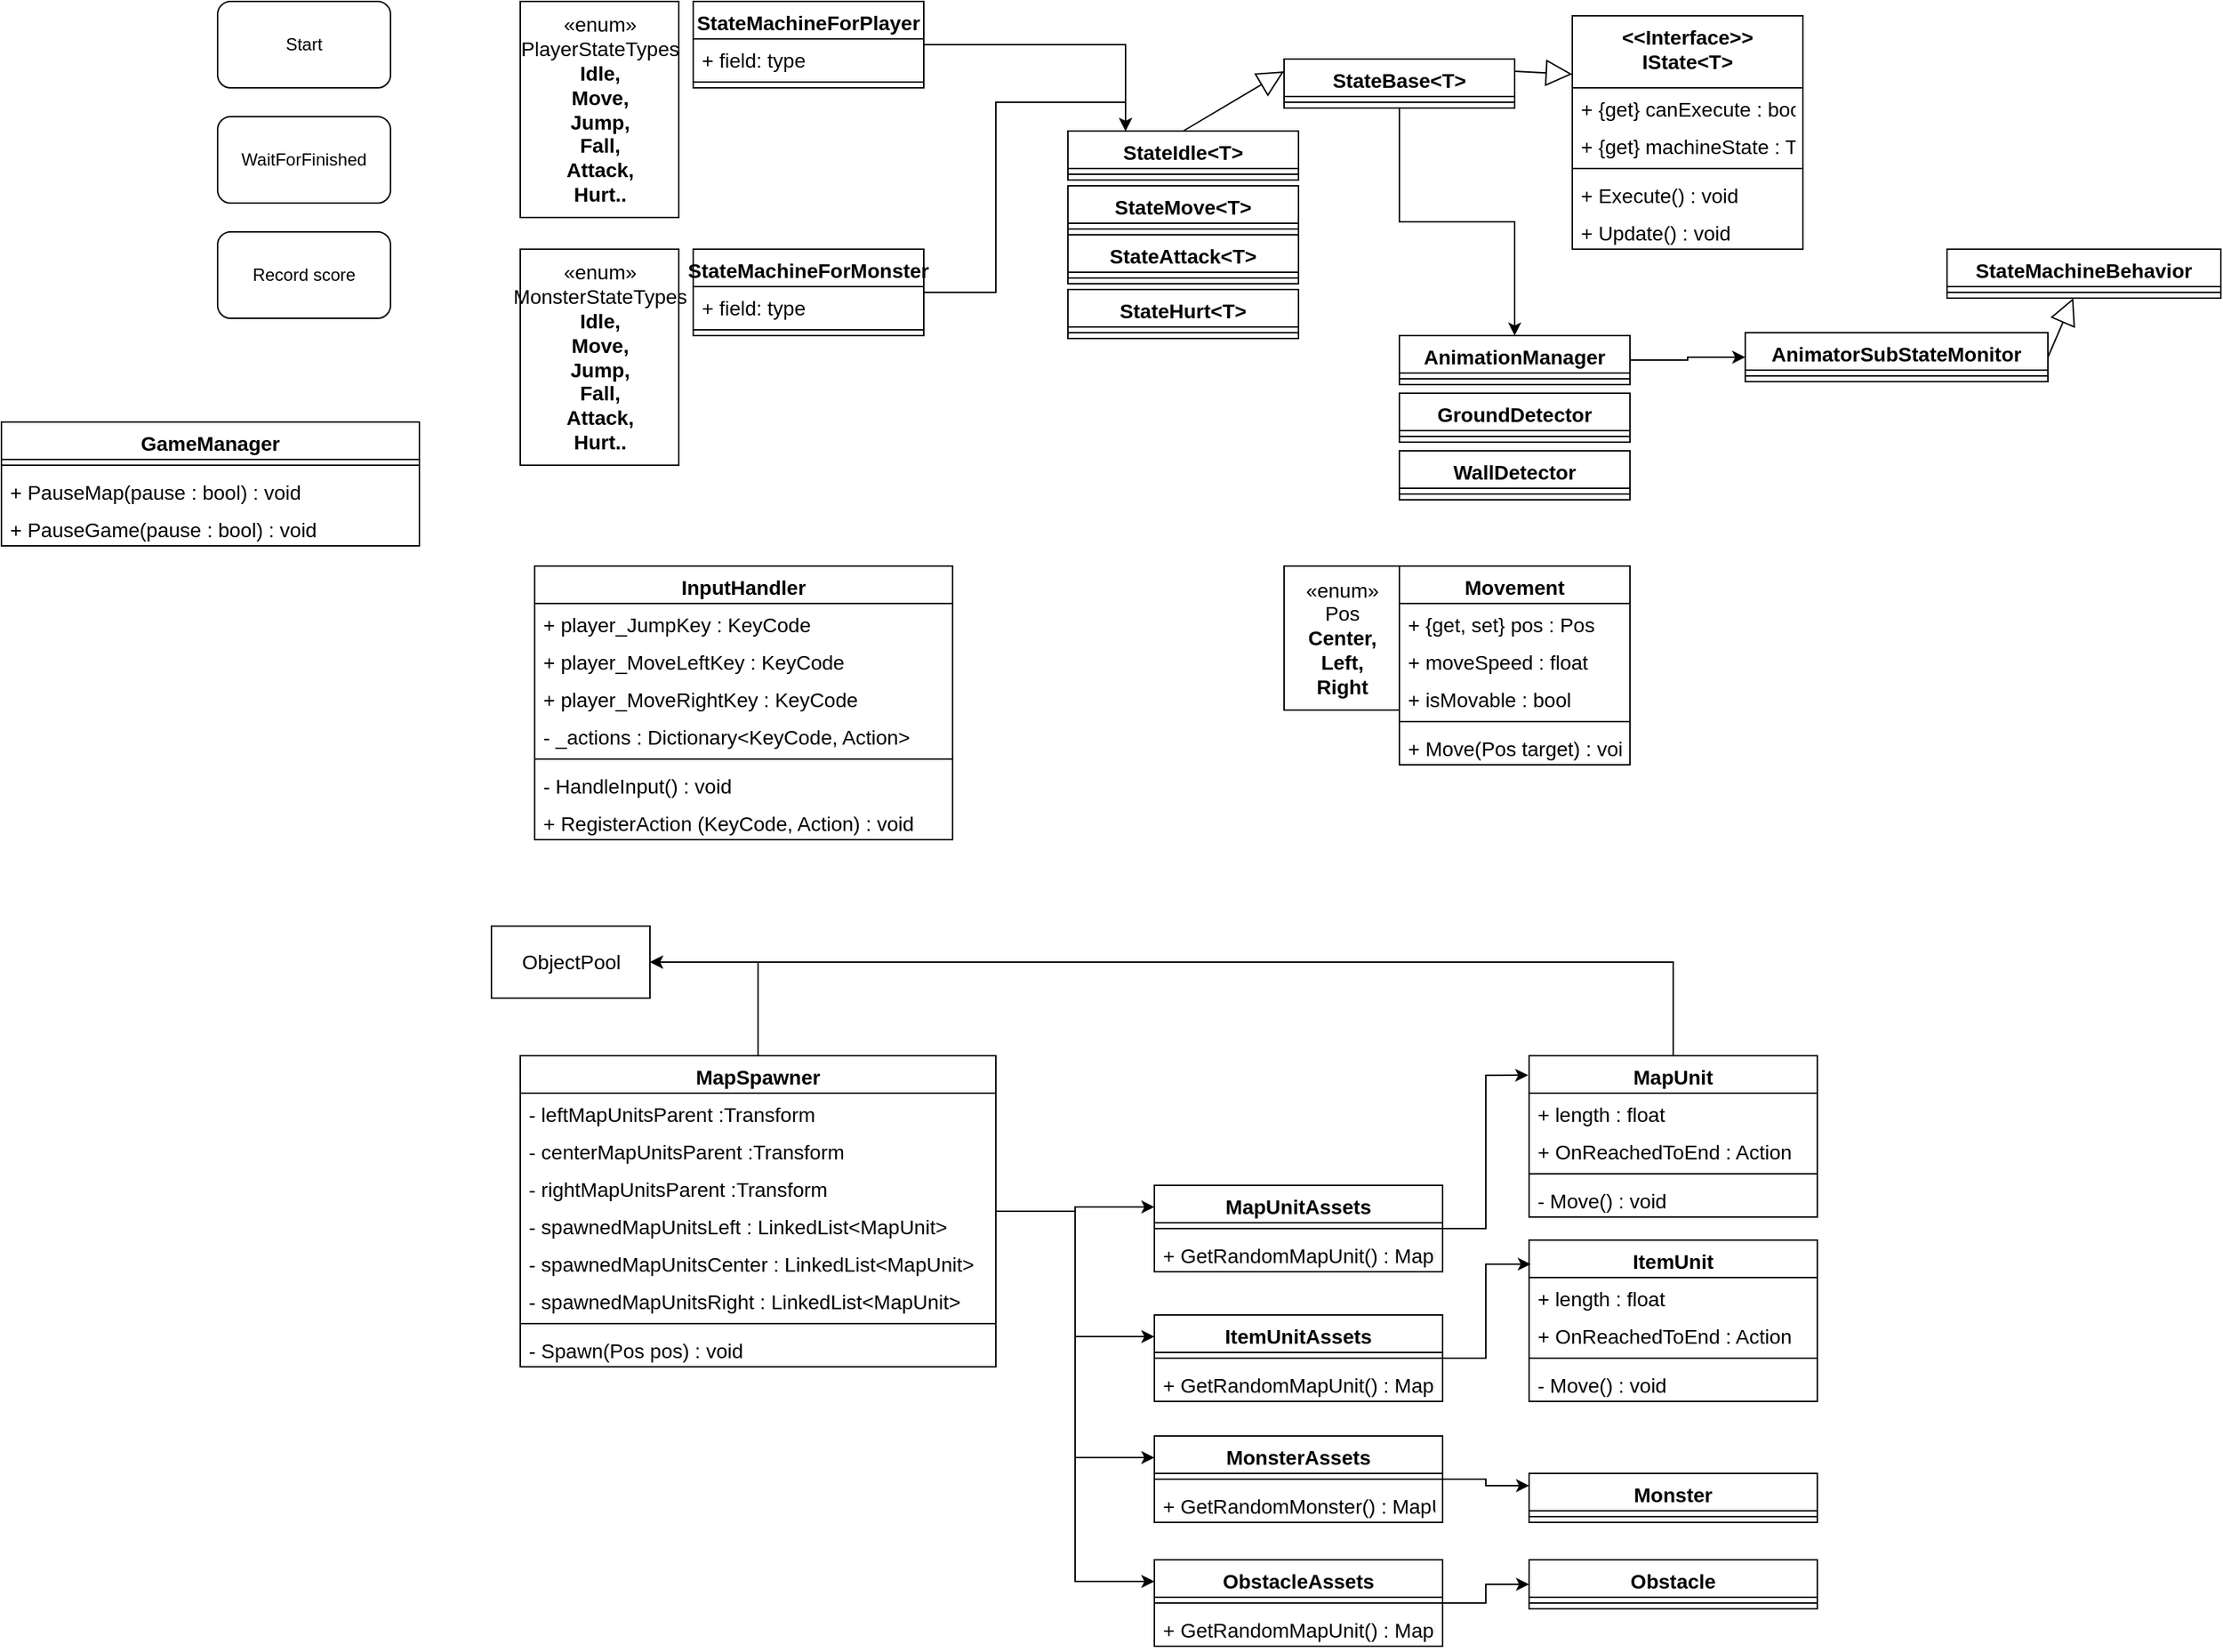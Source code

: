 <mxfile version="20.4.1" type="device"><diagram id="A1j-_bh5pEAAjR_AAFXA" name="페이지-1"><mxGraphModel dx="1692" dy="483" grid="1" gridSize="10" guides="1" tooltips="1" connect="1" arrows="1" fold="1" page="1" pageScale="1" pageWidth="827" pageHeight="1169" math="0" shadow="0"><root><mxCell id="0"/><mxCell id="1" parent="0"/><mxCell id="LxHRp-vb-8KtD8Y6WMP_-1" value="Start" style="rounded=1;whiteSpace=wrap;html=1;" vertex="1" parent="1"><mxGeometry x="-180" y="18" width="120" height="60" as="geometry"/></mxCell><mxCell id="LxHRp-vb-8KtD8Y6WMP_-2" value="WaitForFinished" style="rounded=1;whiteSpace=wrap;html=1;" vertex="1" parent="1"><mxGeometry x="-180" y="98" width="120" height="60" as="geometry"/></mxCell><mxCell id="LxHRp-vb-8KtD8Y6WMP_-3" value="Record score" style="rounded=1;whiteSpace=wrap;html=1;" vertex="1" parent="1"><mxGeometry x="-180" y="178" width="120" height="60" as="geometry"/></mxCell><mxCell id="LxHRp-vb-8KtD8Y6WMP_-38" style="edgeStyle=orthogonalEdgeStyle;rounded=0;orthogonalLoop=1;jettySize=auto;html=1;entryX=0.25;entryY=0;entryDx=0;entryDy=0;fontSize=14;" edge="1" parent="1" source="LxHRp-vb-8KtD8Y6WMP_-4" target="LxHRp-vb-8KtD8Y6WMP_-27"><mxGeometry relative="1" as="geometry"/></mxCell><mxCell id="LxHRp-vb-8KtD8Y6WMP_-4" value="StateMachineForPlayer" style="swimlane;fontStyle=1;align=center;verticalAlign=top;childLayout=stackLayout;horizontal=1;startSize=26;horizontalStack=0;resizeParent=1;resizeParentMax=0;resizeLast=0;collapsible=1;marginBottom=0;fontSize=14;" vertex="1" parent="1"><mxGeometry x="150" y="18" width="160" height="60" as="geometry"/></mxCell><mxCell id="LxHRp-vb-8KtD8Y6WMP_-5" value="+ field: type" style="text;strokeColor=none;fillColor=none;align=left;verticalAlign=top;spacingLeft=4;spacingRight=4;overflow=hidden;rotatable=0;points=[[0,0.5],[1,0.5]];portConstraint=eastwest;fontSize=14;" vertex="1" parent="LxHRp-vb-8KtD8Y6WMP_-4"><mxGeometry y="26" width="160" height="26" as="geometry"/></mxCell><mxCell id="LxHRp-vb-8KtD8Y6WMP_-6" value="" style="line;strokeWidth=1;fillColor=none;align=left;verticalAlign=middle;spacingTop=-1;spacingLeft=3;spacingRight=3;rotatable=0;labelPosition=right;points=[];portConstraint=eastwest;strokeColor=inherit;" vertex="1" parent="LxHRp-vb-8KtD8Y6WMP_-4"><mxGeometry y="52" width="160" height="8" as="geometry"/></mxCell><mxCell id="LxHRp-vb-8KtD8Y6WMP_-47" style="edgeStyle=orthogonalEdgeStyle;rounded=0;orthogonalLoop=1;jettySize=auto;html=1;entryX=0.5;entryY=0;entryDx=0;entryDy=0;fontSize=14;" edge="1" parent="1" source="LxHRp-vb-8KtD8Y6WMP_-8" target="LxHRp-vb-8KtD8Y6WMP_-45"><mxGeometry relative="1" as="geometry"/></mxCell><mxCell id="LxHRp-vb-8KtD8Y6WMP_-8" value="StateBase&lt;T&gt;" style="swimlane;fontStyle=1;align=center;verticalAlign=top;childLayout=stackLayout;horizontal=1;startSize=26;horizontalStack=0;resizeParent=1;resizeParentMax=0;resizeLast=0;collapsible=1;marginBottom=0;fontSize=14;" vertex="1" parent="1"><mxGeometry x="560" y="58" width="160" height="34" as="geometry"/></mxCell><mxCell id="LxHRp-vb-8KtD8Y6WMP_-10" value="" style="line;strokeWidth=1;fillColor=none;align=left;verticalAlign=middle;spacingTop=-1;spacingLeft=3;spacingRight=3;rotatable=0;labelPosition=right;points=[];portConstraint=eastwest;strokeColor=inherit;" vertex="1" parent="LxHRp-vb-8KtD8Y6WMP_-8"><mxGeometry y="26" width="160" height="8" as="geometry"/></mxCell><mxCell id="LxHRp-vb-8KtD8Y6WMP_-17" value="&lt;&lt;Interface&gt;&gt;&#10;IState&lt;T&gt;" style="swimlane;fontStyle=1;align=center;verticalAlign=top;childLayout=stackLayout;horizontal=1;startSize=50;horizontalStack=0;resizeParent=1;resizeParentMax=0;resizeLast=0;collapsible=1;marginBottom=0;fontSize=14;" vertex="1" parent="1"><mxGeometry x="760" y="28" width="160" height="162" as="geometry"/></mxCell><mxCell id="LxHRp-vb-8KtD8Y6WMP_-18" value="+ {get} canExecute : bool" style="text;strokeColor=none;fillColor=none;align=left;verticalAlign=top;spacingLeft=4;spacingRight=4;overflow=hidden;rotatable=0;points=[[0,0.5],[1,0.5]];portConstraint=eastwest;fontSize=14;" vertex="1" parent="LxHRp-vb-8KtD8Y6WMP_-17"><mxGeometry y="50" width="160" height="26" as="geometry"/></mxCell><mxCell id="LxHRp-vb-8KtD8Y6WMP_-26" value="+ {get} machineState : T" style="text;strokeColor=none;fillColor=none;align=left;verticalAlign=top;spacingLeft=4;spacingRight=4;overflow=hidden;rotatable=0;points=[[0,0.5],[1,0.5]];portConstraint=eastwest;fontSize=14;" vertex="1" parent="LxHRp-vb-8KtD8Y6WMP_-17"><mxGeometry y="76" width="160" height="26" as="geometry"/></mxCell><mxCell id="LxHRp-vb-8KtD8Y6WMP_-19" value="" style="line;strokeWidth=1;fillColor=none;align=left;verticalAlign=middle;spacingTop=-1;spacingLeft=3;spacingRight=3;rotatable=0;labelPosition=right;points=[];portConstraint=eastwest;strokeColor=inherit;" vertex="1" parent="LxHRp-vb-8KtD8Y6WMP_-17"><mxGeometry y="102" width="160" height="8" as="geometry"/></mxCell><mxCell id="LxHRp-vb-8KtD8Y6WMP_-22" value="+ Execute() : void" style="text;strokeColor=none;fillColor=none;align=left;verticalAlign=top;spacingLeft=4;spacingRight=4;overflow=hidden;rotatable=0;points=[[0,0.5],[1,0.5]];portConstraint=eastwest;fontSize=14;" vertex="1" parent="LxHRp-vb-8KtD8Y6WMP_-17"><mxGeometry y="110" width="160" height="26" as="geometry"/></mxCell><mxCell id="LxHRp-vb-8KtD8Y6WMP_-23" value="+ Update() : void" style="text;strokeColor=none;fillColor=none;align=left;verticalAlign=top;spacingLeft=4;spacingRight=4;overflow=hidden;rotatable=0;points=[[0,0.5],[1,0.5]];portConstraint=eastwest;fontSize=14;" vertex="1" parent="LxHRp-vb-8KtD8Y6WMP_-17"><mxGeometry y="136" width="160" height="26" as="geometry"/></mxCell><mxCell id="LxHRp-vb-8KtD8Y6WMP_-25" value="" style="endArrow=block;endSize=16;endFill=0;html=1;rounded=0;fontSize=14;entryX=0;entryY=0.25;entryDx=0;entryDy=0;exitX=1;exitY=0.25;exitDx=0;exitDy=0;" edge="1" parent="1" source="LxHRp-vb-8KtD8Y6WMP_-8" target="LxHRp-vb-8KtD8Y6WMP_-17"><mxGeometry width="160" relative="1" as="geometry"><mxPoint x="570" y="178" as="sourcePoint"/><mxPoint x="730" y="178" as="targetPoint"/></mxGeometry></mxCell><mxCell id="LxHRp-vb-8KtD8Y6WMP_-27" value="StateIdle&lt;T&gt;" style="swimlane;fontStyle=1;align=center;verticalAlign=top;childLayout=stackLayout;horizontal=1;startSize=26;horizontalStack=0;resizeParent=1;resizeParentMax=0;resizeLast=0;collapsible=1;marginBottom=0;fontSize=14;" vertex="1" parent="1"><mxGeometry x="410" y="108" width="160" height="34" as="geometry"/></mxCell><mxCell id="LxHRp-vb-8KtD8Y6WMP_-28" value="" style="line;strokeWidth=1;fillColor=none;align=left;verticalAlign=middle;spacingTop=-1;spacingLeft=3;spacingRight=3;rotatable=0;labelPosition=right;points=[];portConstraint=eastwest;strokeColor=inherit;" vertex="1" parent="LxHRp-vb-8KtD8Y6WMP_-27"><mxGeometry y="26" width="160" height="8" as="geometry"/></mxCell><mxCell id="LxHRp-vb-8KtD8Y6WMP_-29" value="StateMove&lt;T&gt;" style="swimlane;fontStyle=1;align=center;verticalAlign=top;childLayout=stackLayout;horizontal=1;startSize=26;horizontalStack=0;resizeParent=1;resizeParentMax=0;resizeLast=0;collapsible=1;marginBottom=0;fontSize=14;" vertex="1" parent="1"><mxGeometry x="410" y="146" width="160" height="34" as="geometry"/></mxCell><mxCell id="LxHRp-vb-8KtD8Y6WMP_-30" value="" style="line;strokeWidth=1;fillColor=none;align=left;verticalAlign=middle;spacingTop=-1;spacingLeft=3;spacingRight=3;rotatable=0;labelPosition=right;points=[];portConstraint=eastwest;strokeColor=inherit;" vertex="1" parent="LxHRp-vb-8KtD8Y6WMP_-29"><mxGeometry y="26" width="160" height="8" as="geometry"/></mxCell><mxCell id="LxHRp-vb-8KtD8Y6WMP_-32" value="StateAttack&lt;T&gt;" style="swimlane;fontStyle=1;align=center;verticalAlign=top;childLayout=stackLayout;horizontal=1;startSize=26;horizontalStack=0;resizeParent=1;resizeParentMax=0;resizeLast=0;collapsible=1;marginBottom=0;fontSize=14;" vertex="1" parent="1"><mxGeometry x="410" y="180" width="160" height="34" as="geometry"/></mxCell><mxCell id="LxHRp-vb-8KtD8Y6WMP_-33" value="" style="line;strokeWidth=1;fillColor=none;align=left;verticalAlign=middle;spacingTop=-1;spacingLeft=3;spacingRight=3;rotatable=0;labelPosition=right;points=[];portConstraint=eastwest;strokeColor=inherit;" vertex="1" parent="LxHRp-vb-8KtD8Y6WMP_-32"><mxGeometry y="26" width="160" height="8" as="geometry"/></mxCell><mxCell id="LxHRp-vb-8KtD8Y6WMP_-34" value="StateHurt&lt;T&gt;" style="swimlane;fontStyle=1;align=center;verticalAlign=top;childLayout=stackLayout;horizontal=1;startSize=26;horizontalStack=0;resizeParent=1;resizeParentMax=0;resizeLast=0;collapsible=1;marginBottom=0;fontSize=14;" vertex="1" parent="1"><mxGeometry x="410" y="218" width="160" height="34" as="geometry"/></mxCell><mxCell id="LxHRp-vb-8KtD8Y6WMP_-35" value="" style="line;strokeWidth=1;fillColor=none;align=left;verticalAlign=middle;spacingTop=-1;spacingLeft=3;spacingRight=3;rotatable=0;labelPosition=right;points=[];portConstraint=eastwest;strokeColor=inherit;" vertex="1" parent="LxHRp-vb-8KtD8Y6WMP_-34"><mxGeometry y="26" width="160" height="8" as="geometry"/></mxCell><mxCell id="LxHRp-vb-8KtD8Y6WMP_-36" value="" style="endArrow=block;endSize=16;endFill=0;html=1;rounded=0;fontSize=14;entryX=0;entryY=0.25;entryDx=0;entryDy=0;exitX=0.5;exitY=0;exitDx=0;exitDy=0;" edge="1" parent="1" source="LxHRp-vb-8KtD8Y6WMP_-27" target="LxHRp-vb-8KtD8Y6WMP_-8"><mxGeometry width="160" relative="1" as="geometry"><mxPoint x="730" y="76.5" as="sourcePoint"/><mxPoint x="770" y="78.5" as="targetPoint"/></mxGeometry></mxCell><mxCell id="LxHRp-vb-8KtD8Y6WMP_-39" value="«enum»&lt;br&gt;PlayerStateTypes&lt;br&gt;&lt;b&gt;Idle,&lt;br&gt;Move,&lt;br&gt;Jump,&lt;br&gt;Fall,&lt;br&gt;Attack,&lt;br&gt;Hurt..&lt;br&gt;&lt;/b&gt;" style="html=1;fontSize=14;" vertex="1" parent="1"><mxGeometry x="30" y="18" width="110" height="150" as="geometry"/></mxCell><mxCell id="LxHRp-vb-8KtD8Y6WMP_-43" style="edgeStyle=orthogonalEdgeStyle;rounded=0;orthogonalLoop=1;jettySize=auto;html=1;entryX=0.25;entryY=0;entryDx=0;entryDy=0;fontSize=14;" edge="1" parent="1" source="LxHRp-vb-8KtD8Y6WMP_-40" target="LxHRp-vb-8KtD8Y6WMP_-27"><mxGeometry relative="1" as="geometry"/></mxCell><mxCell id="LxHRp-vb-8KtD8Y6WMP_-40" value="StateMachineForMonster" style="swimlane;fontStyle=1;align=center;verticalAlign=top;childLayout=stackLayout;horizontal=1;startSize=26;horizontalStack=0;resizeParent=1;resizeParentMax=0;resizeLast=0;collapsible=1;marginBottom=0;fontSize=14;" vertex="1" parent="1"><mxGeometry x="150" y="190" width="160" height="60" as="geometry"/></mxCell><mxCell id="LxHRp-vb-8KtD8Y6WMP_-41" value="+ field: type" style="text;strokeColor=none;fillColor=none;align=left;verticalAlign=top;spacingLeft=4;spacingRight=4;overflow=hidden;rotatable=0;points=[[0,0.5],[1,0.5]];portConstraint=eastwest;fontSize=14;" vertex="1" parent="LxHRp-vb-8KtD8Y6WMP_-40"><mxGeometry y="26" width="160" height="26" as="geometry"/></mxCell><mxCell id="LxHRp-vb-8KtD8Y6WMP_-42" value="" style="line;strokeWidth=1;fillColor=none;align=left;verticalAlign=middle;spacingTop=-1;spacingLeft=3;spacingRight=3;rotatable=0;labelPosition=right;points=[];portConstraint=eastwest;strokeColor=inherit;" vertex="1" parent="LxHRp-vb-8KtD8Y6WMP_-40"><mxGeometry y="52" width="160" height="8" as="geometry"/></mxCell><mxCell id="LxHRp-vb-8KtD8Y6WMP_-44" value="«enum»&lt;br&gt;MonsterStateTypes&lt;br&gt;&lt;b&gt;Idle,&lt;br&gt;Move,&lt;br&gt;Jump,&lt;br&gt;Fall,&lt;br&gt;Attack,&lt;br&gt;Hurt..&lt;br&gt;&lt;/b&gt;" style="html=1;fontSize=14;" vertex="1" parent="1"><mxGeometry x="30" y="190" width="110" height="150" as="geometry"/></mxCell><mxCell id="LxHRp-vb-8KtD8Y6WMP_-70" style="edgeStyle=orthogonalEdgeStyle;rounded=0;orthogonalLoop=1;jettySize=auto;html=1;entryX=0;entryY=0.5;entryDx=0;entryDy=0;fontSize=14;" edge="1" parent="1" source="LxHRp-vb-8KtD8Y6WMP_-45" target="LxHRp-vb-8KtD8Y6WMP_-65"><mxGeometry relative="1" as="geometry"/></mxCell><mxCell id="LxHRp-vb-8KtD8Y6WMP_-45" value="AnimationManager" style="swimlane;fontStyle=1;align=center;verticalAlign=top;childLayout=stackLayout;horizontal=1;startSize=26;horizontalStack=0;resizeParent=1;resizeParentMax=0;resizeLast=0;collapsible=1;marginBottom=0;fontSize=14;" vertex="1" parent="1"><mxGeometry x="640" y="250" width="160" height="34" as="geometry"/></mxCell><mxCell id="LxHRp-vb-8KtD8Y6WMP_-46" value="" style="line;strokeWidth=1;fillColor=none;align=left;verticalAlign=middle;spacingTop=-1;spacingLeft=3;spacingRight=3;rotatable=0;labelPosition=right;points=[];portConstraint=eastwest;strokeColor=inherit;" vertex="1" parent="LxHRp-vb-8KtD8Y6WMP_-45"><mxGeometry y="26" width="160" height="8" as="geometry"/></mxCell><mxCell id="LxHRp-vb-8KtD8Y6WMP_-48" value="GroundDetector" style="swimlane;fontStyle=1;align=center;verticalAlign=top;childLayout=stackLayout;horizontal=1;startSize=26;horizontalStack=0;resizeParent=1;resizeParentMax=0;resizeLast=0;collapsible=1;marginBottom=0;fontSize=14;" vertex="1" parent="1"><mxGeometry x="640" y="290" width="160" height="34" as="geometry"/></mxCell><mxCell id="LxHRp-vb-8KtD8Y6WMP_-49" value="" style="line;strokeWidth=1;fillColor=none;align=left;verticalAlign=middle;spacingTop=-1;spacingLeft=3;spacingRight=3;rotatable=0;labelPosition=right;points=[];portConstraint=eastwest;strokeColor=inherit;" vertex="1" parent="LxHRp-vb-8KtD8Y6WMP_-48"><mxGeometry y="26" width="160" height="8" as="geometry"/></mxCell><mxCell id="LxHRp-vb-8KtD8Y6WMP_-50" value="WallDetector" style="swimlane;fontStyle=1;align=center;verticalAlign=top;childLayout=stackLayout;horizontal=1;startSize=26;horizontalStack=0;resizeParent=1;resizeParentMax=0;resizeLast=0;collapsible=1;marginBottom=0;fontSize=14;" vertex="1" parent="1"><mxGeometry x="640" y="330" width="160" height="34" as="geometry"/></mxCell><mxCell id="LxHRp-vb-8KtD8Y6WMP_-51" value="" style="line;strokeWidth=1;fillColor=none;align=left;verticalAlign=middle;spacingTop=-1;spacingLeft=3;spacingRight=3;rotatable=0;labelPosition=right;points=[];portConstraint=eastwest;strokeColor=inherit;" vertex="1" parent="LxHRp-vb-8KtD8Y6WMP_-50"><mxGeometry y="26" width="160" height="8" as="geometry"/></mxCell><mxCell id="LxHRp-vb-8KtD8Y6WMP_-52" value="Movement" style="swimlane;fontStyle=1;align=center;verticalAlign=top;childLayout=stackLayout;horizontal=1;startSize=26;horizontalStack=0;resizeParent=1;resizeParentMax=0;resizeLast=0;collapsible=1;marginBottom=0;fontSize=14;" vertex="1" parent="1"><mxGeometry x="640" y="410" width="160" height="138" as="geometry"/></mxCell><mxCell id="LxHRp-vb-8KtD8Y6WMP_-55" value="+ {get, set} pos : Pos" style="text;strokeColor=none;fillColor=none;align=left;verticalAlign=top;spacingLeft=4;spacingRight=4;overflow=hidden;rotatable=0;points=[[0,0.5],[1,0.5]];portConstraint=eastwest;fontSize=14;" vertex="1" parent="LxHRp-vb-8KtD8Y6WMP_-52"><mxGeometry y="26" width="160" height="26" as="geometry"/></mxCell><mxCell id="LxHRp-vb-8KtD8Y6WMP_-58" value="+ moveSpeed : float" style="text;strokeColor=none;fillColor=none;align=left;verticalAlign=top;spacingLeft=4;spacingRight=4;overflow=hidden;rotatable=0;points=[[0,0.5],[1,0.5]];portConstraint=eastwest;fontSize=14;" vertex="1" parent="LxHRp-vb-8KtD8Y6WMP_-52"><mxGeometry y="52" width="160" height="26" as="geometry"/></mxCell><mxCell id="LxHRp-vb-8KtD8Y6WMP_-59" value="+ isMovable : bool" style="text;strokeColor=none;fillColor=none;align=left;verticalAlign=top;spacingLeft=4;spacingRight=4;overflow=hidden;rotatable=0;points=[[0,0.5],[1,0.5]];portConstraint=eastwest;fontSize=14;" vertex="1" parent="LxHRp-vb-8KtD8Y6WMP_-52"><mxGeometry y="78" width="160" height="26" as="geometry"/></mxCell><mxCell id="LxHRp-vb-8KtD8Y6WMP_-53" value="" style="line;strokeWidth=1;fillColor=none;align=left;verticalAlign=middle;spacingTop=-1;spacingLeft=3;spacingRight=3;rotatable=0;labelPosition=right;points=[];portConstraint=eastwest;strokeColor=inherit;" vertex="1" parent="LxHRp-vb-8KtD8Y6WMP_-52"><mxGeometry y="104" width="160" height="8" as="geometry"/></mxCell><mxCell id="LxHRp-vb-8KtD8Y6WMP_-73" value="+ Move(Pos target) : void" style="text;strokeColor=none;fillColor=none;align=left;verticalAlign=top;spacingLeft=4;spacingRight=4;overflow=hidden;rotatable=0;points=[[0,0.5],[1,0.5]];portConstraint=eastwest;fontSize=14;" vertex="1" parent="LxHRp-vb-8KtD8Y6WMP_-52"><mxGeometry y="112" width="160" height="26" as="geometry"/></mxCell><mxCell id="LxHRp-vb-8KtD8Y6WMP_-56" value="«enum»&lt;br&gt;Pos&lt;br&gt;&lt;b&gt;Center,&lt;br&gt;Left,&lt;br&gt;Right&lt;br&gt;&lt;/b&gt;" style="html=1;fontSize=14;" vertex="1" parent="1"><mxGeometry x="560" y="410" width="80" height="100" as="geometry"/></mxCell><mxCell id="LxHRp-vb-8KtD8Y6WMP_-65" value="AnimatorSubStateMonitor" style="swimlane;fontStyle=1;align=center;verticalAlign=top;childLayout=stackLayout;horizontal=1;startSize=26;horizontalStack=0;resizeParent=1;resizeParentMax=0;resizeLast=0;collapsible=1;marginBottom=0;fontSize=14;" vertex="1" parent="1"><mxGeometry x="880" y="248" width="210" height="34" as="geometry"/></mxCell><mxCell id="LxHRp-vb-8KtD8Y6WMP_-66" value="" style="line;strokeWidth=1;fillColor=none;align=left;verticalAlign=middle;spacingTop=-1;spacingLeft=3;spacingRight=3;rotatable=0;labelPosition=right;points=[];portConstraint=eastwest;strokeColor=inherit;" vertex="1" parent="LxHRp-vb-8KtD8Y6WMP_-65"><mxGeometry y="26" width="210" height="8" as="geometry"/></mxCell><mxCell id="LxHRp-vb-8KtD8Y6WMP_-67" value="StateMachineBehavior" style="swimlane;fontStyle=1;align=center;verticalAlign=top;childLayout=stackLayout;horizontal=1;startSize=26;horizontalStack=0;resizeParent=1;resizeParentMax=0;resizeLast=0;collapsible=1;marginBottom=0;fontSize=14;" vertex="1" parent="1"><mxGeometry x="1020" y="190" width="190" height="34" as="geometry"/></mxCell><mxCell id="LxHRp-vb-8KtD8Y6WMP_-68" value="" style="line;strokeWidth=1;fillColor=none;align=left;verticalAlign=middle;spacingTop=-1;spacingLeft=3;spacingRight=3;rotatable=0;labelPosition=right;points=[];portConstraint=eastwest;strokeColor=inherit;" vertex="1" parent="LxHRp-vb-8KtD8Y6WMP_-67"><mxGeometry y="26" width="190" height="8" as="geometry"/></mxCell><mxCell id="LxHRp-vb-8KtD8Y6WMP_-69" value="" style="endArrow=block;endSize=16;endFill=0;html=1;rounded=0;fontSize=14;exitX=1;exitY=0.5;exitDx=0;exitDy=0;" edge="1" parent="1" source="LxHRp-vb-8KtD8Y6WMP_-65" target="LxHRp-vb-8KtD8Y6WMP_-67"><mxGeometry width="160" relative="1" as="geometry"><mxPoint x="970" y="260" as="sourcePoint"/><mxPoint x="1130" y="260" as="targetPoint"/></mxGeometry></mxCell><mxCell id="LxHRp-vb-8KtD8Y6WMP_-71" value="InputHandler" style="swimlane;fontStyle=1;align=center;verticalAlign=top;childLayout=stackLayout;horizontal=1;startSize=26;horizontalStack=0;resizeParent=1;resizeParentMax=0;resizeLast=0;collapsible=1;marginBottom=0;fontSize=14;" vertex="1" parent="1"><mxGeometry x="40" y="410" width="290" height="190" as="geometry"/></mxCell><mxCell id="LxHRp-vb-8KtD8Y6WMP_-74" value="+ player_JumpKey : KeyCode" style="text;strokeColor=none;fillColor=none;align=left;verticalAlign=top;spacingLeft=4;spacingRight=4;overflow=hidden;rotatable=0;points=[[0,0.5],[1,0.5]];portConstraint=eastwest;fontSize=14;" vertex="1" parent="LxHRp-vb-8KtD8Y6WMP_-71"><mxGeometry y="26" width="290" height="26" as="geometry"/></mxCell><mxCell id="LxHRp-vb-8KtD8Y6WMP_-75" value="+ player_MoveLeftKey : KeyCode" style="text;strokeColor=none;fillColor=none;align=left;verticalAlign=top;spacingLeft=4;spacingRight=4;overflow=hidden;rotatable=0;points=[[0,0.5],[1,0.5]];portConstraint=eastwest;fontSize=14;" vertex="1" parent="LxHRp-vb-8KtD8Y6WMP_-71"><mxGeometry y="52" width="290" height="26" as="geometry"/></mxCell><mxCell id="LxHRp-vb-8KtD8Y6WMP_-76" value="+ player_MoveRightKey : KeyCode" style="text;strokeColor=none;fillColor=none;align=left;verticalAlign=top;spacingLeft=4;spacingRight=4;overflow=hidden;rotatable=0;points=[[0,0.5],[1,0.5]];portConstraint=eastwest;fontSize=14;" vertex="1" parent="LxHRp-vb-8KtD8Y6WMP_-71"><mxGeometry y="78" width="290" height="26" as="geometry"/></mxCell><mxCell id="LxHRp-vb-8KtD8Y6WMP_-77" value="- _actions : Dictionary&lt;KeyCode, Action&gt;" style="text;strokeColor=none;fillColor=none;align=left;verticalAlign=top;spacingLeft=4;spacingRight=4;overflow=hidden;rotatable=0;points=[[0,0.5],[1,0.5]];portConstraint=eastwest;fontSize=14;" vertex="1" parent="LxHRp-vb-8KtD8Y6WMP_-71"><mxGeometry y="104" width="290" height="26" as="geometry"/></mxCell><mxCell id="LxHRp-vb-8KtD8Y6WMP_-72" value="" style="line;strokeWidth=1;fillColor=none;align=left;verticalAlign=middle;spacingTop=-1;spacingLeft=3;spacingRight=3;rotatable=0;labelPosition=right;points=[];portConstraint=eastwest;strokeColor=inherit;" vertex="1" parent="LxHRp-vb-8KtD8Y6WMP_-71"><mxGeometry y="130" width="290" height="8" as="geometry"/></mxCell><mxCell id="LxHRp-vb-8KtD8Y6WMP_-78" value="- HandleInput() : void" style="text;strokeColor=none;fillColor=none;align=left;verticalAlign=top;spacingLeft=4;spacingRight=4;overflow=hidden;rotatable=0;points=[[0,0.5],[1,0.5]];portConstraint=eastwest;fontSize=14;" vertex="1" parent="LxHRp-vb-8KtD8Y6WMP_-71"><mxGeometry y="138" width="290" height="26" as="geometry"/></mxCell><mxCell id="LxHRp-vb-8KtD8Y6WMP_-79" value="+ RegisterAction (KeyCode, Action) : void" style="text;strokeColor=none;fillColor=none;align=left;verticalAlign=top;spacingLeft=4;spacingRight=4;overflow=hidden;rotatable=0;points=[[0,0.5],[1,0.5]];portConstraint=eastwest;fontSize=14;" vertex="1" parent="LxHRp-vb-8KtD8Y6WMP_-71"><mxGeometry y="164" width="290" height="26" as="geometry"/></mxCell><mxCell id="LxHRp-vb-8KtD8Y6WMP_-98" style="edgeStyle=orthogonalEdgeStyle;rounded=0;orthogonalLoop=1;jettySize=auto;html=1;entryX=1;entryY=0.5;entryDx=0;entryDy=0;fontSize=14;" edge="1" parent="1" source="LxHRp-vb-8KtD8Y6WMP_-80" target="LxHRp-vb-8KtD8Y6WMP_-97"><mxGeometry relative="1" as="geometry"/></mxCell><mxCell id="LxHRp-vb-8KtD8Y6WMP_-120" style="edgeStyle=orthogonalEdgeStyle;rounded=0;orthogonalLoop=1;jettySize=auto;html=1;entryX=0;entryY=0.25;entryDx=0;entryDy=0;fontSize=14;" edge="1" parent="1" source="LxHRp-vb-8KtD8Y6WMP_-80" target="LxHRp-vb-8KtD8Y6WMP_-115"><mxGeometry relative="1" as="geometry"/></mxCell><mxCell id="LxHRp-vb-8KtD8Y6WMP_-124" style="edgeStyle=orthogonalEdgeStyle;rounded=0;orthogonalLoop=1;jettySize=auto;html=1;entryX=0;entryY=0.25;entryDx=0;entryDy=0;fontSize=14;" edge="1" parent="1" source="LxHRp-vb-8KtD8Y6WMP_-80" target="LxHRp-vb-8KtD8Y6WMP_-121"><mxGeometry relative="1" as="geometry"/></mxCell><mxCell id="LxHRp-vb-8KtD8Y6WMP_-131" style="edgeStyle=orthogonalEdgeStyle;rounded=0;orthogonalLoop=1;jettySize=auto;html=1;entryX=0;entryY=0.25;entryDx=0;entryDy=0;fontSize=14;" edge="1" parent="1" source="LxHRp-vb-8KtD8Y6WMP_-80" target="LxHRp-vb-8KtD8Y6WMP_-127"><mxGeometry relative="1" as="geometry"/></mxCell><mxCell id="LxHRp-vb-8KtD8Y6WMP_-138" style="edgeStyle=orthogonalEdgeStyle;rounded=0;orthogonalLoop=1;jettySize=auto;html=1;entryX=0;entryY=0.25;entryDx=0;entryDy=0;fontSize=14;" edge="1" parent="1" source="LxHRp-vb-8KtD8Y6WMP_-80" target="LxHRp-vb-8KtD8Y6WMP_-132"><mxGeometry relative="1" as="geometry"/></mxCell><mxCell id="LxHRp-vb-8KtD8Y6WMP_-80" value="MapSpawner" style="swimlane;fontStyle=1;align=center;verticalAlign=top;childLayout=stackLayout;horizontal=1;startSize=26;horizontalStack=0;resizeParent=1;resizeParentMax=0;resizeLast=0;collapsible=1;marginBottom=0;fontSize=14;" vertex="1" parent="1"><mxGeometry x="30" y="750" width="330" height="216" as="geometry"/></mxCell><mxCell id="LxHRp-vb-8KtD8Y6WMP_-94" value="- leftMapUnitsParent :Transform" style="text;strokeColor=none;fillColor=none;align=left;verticalAlign=top;spacingLeft=4;spacingRight=4;overflow=hidden;rotatable=0;points=[[0,0.5],[1,0.5]];portConstraint=eastwest;fontSize=14;" vertex="1" parent="LxHRp-vb-8KtD8Y6WMP_-80"><mxGeometry y="26" width="330" height="26" as="geometry"/></mxCell><mxCell id="LxHRp-vb-8KtD8Y6WMP_-95" value="- centerMapUnitsParent :Transform" style="text;strokeColor=none;fillColor=none;align=left;verticalAlign=top;spacingLeft=4;spacingRight=4;overflow=hidden;rotatable=0;points=[[0,0.5],[1,0.5]];portConstraint=eastwest;fontSize=14;" vertex="1" parent="LxHRp-vb-8KtD8Y6WMP_-80"><mxGeometry y="52" width="330" height="26" as="geometry"/></mxCell><mxCell id="LxHRp-vb-8KtD8Y6WMP_-96" value="- rightMapUnitsParent :Transform" style="text;strokeColor=none;fillColor=none;align=left;verticalAlign=top;spacingLeft=4;spacingRight=4;overflow=hidden;rotatable=0;points=[[0,0.5],[1,0.5]];portConstraint=eastwest;fontSize=14;" vertex="1" parent="LxHRp-vb-8KtD8Y6WMP_-80"><mxGeometry y="78" width="330" height="26" as="geometry"/></mxCell><mxCell id="LxHRp-vb-8KtD8Y6WMP_-87" value="- spawnedMapUnitsLeft : LinkedList&lt;MapUnit&gt;" style="text;strokeColor=none;fillColor=none;align=left;verticalAlign=top;spacingLeft=4;spacingRight=4;overflow=hidden;rotatable=0;points=[[0,0.5],[1,0.5]];portConstraint=eastwest;fontSize=14;" vertex="1" parent="LxHRp-vb-8KtD8Y6WMP_-80"><mxGeometry y="104" width="330" height="26" as="geometry"/></mxCell><mxCell id="LxHRp-vb-8KtD8Y6WMP_-92" value="- spawnedMapUnitsCenter : LinkedList&lt;MapUnit&gt;" style="text;strokeColor=none;fillColor=none;align=left;verticalAlign=top;spacingLeft=4;spacingRight=4;overflow=hidden;rotatable=0;points=[[0,0.5],[1,0.5]];portConstraint=eastwest;fontSize=14;" vertex="1" parent="LxHRp-vb-8KtD8Y6WMP_-80"><mxGeometry y="130" width="330" height="26" as="geometry"/></mxCell><mxCell id="LxHRp-vb-8KtD8Y6WMP_-93" value="- spawnedMapUnitsRight : LinkedList&lt;MapUnit&gt;" style="text;strokeColor=none;fillColor=none;align=left;verticalAlign=top;spacingLeft=4;spacingRight=4;overflow=hidden;rotatable=0;points=[[0,0.5],[1,0.5]];portConstraint=eastwest;fontSize=14;" vertex="1" parent="LxHRp-vb-8KtD8Y6WMP_-80"><mxGeometry y="156" width="330" height="26" as="geometry"/></mxCell><mxCell id="LxHRp-vb-8KtD8Y6WMP_-84" value="" style="line;strokeWidth=1;fillColor=none;align=left;verticalAlign=middle;spacingTop=-1;spacingLeft=3;spacingRight=3;rotatable=0;labelPosition=right;points=[];portConstraint=eastwest;strokeColor=inherit;" vertex="1" parent="LxHRp-vb-8KtD8Y6WMP_-80"><mxGeometry y="182" width="330" height="8" as="geometry"/></mxCell><mxCell id="LxHRp-vb-8KtD8Y6WMP_-85" value="- Spawn(Pos pos) : void" style="text;strokeColor=none;fillColor=none;align=left;verticalAlign=top;spacingLeft=4;spacingRight=4;overflow=hidden;rotatable=0;points=[[0,0.5],[1,0.5]];portConstraint=eastwest;fontSize=14;" vertex="1" parent="LxHRp-vb-8KtD8Y6WMP_-80"><mxGeometry y="190" width="330" height="26" as="geometry"/></mxCell><mxCell id="LxHRp-vb-8KtD8Y6WMP_-99" style="edgeStyle=orthogonalEdgeStyle;rounded=0;orthogonalLoop=1;jettySize=auto;html=1;entryX=1;entryY=0.5;entryDx=0;entryDy=0;fontSize=14;" edge="1" parent="1" source="LxHRp-vb-8KtD8Y6WMP_-88" target="LxHRp-vb-8KtD8Y6WMP_-97"><mxGeometry relative="1" as="geometry"><Array as="points"><mxPoint x="830" y="685"/></Array></mxGeometry></mxCell><mxCell id="LxHRp-vb-8KtD8Y6WMP_-88" value="MapUnit" style="swimlane;fontStyle=1;align=center;verticalAlign=top;childLayout=stackLayout;horizontal=1;startSize=26;horizontalStack=0;resizeParent=1;resizeParentMax=0;resizeLast=0;collapsible=1;marginBottom=0;fontSize=14;" vertex="1" parent="1"><mxGeometry x="730" y="750" width="200" height="112" as="geometry"/></mxCell><mxCell id="LxHRp-vb-8KtD8Y6WMP_-89" value="+ length : float" style="text;strokeColor=none;fillColor=none;align=left;verticalAlign=top;spacingLeft=4;spacingRight=4;overflow=hidden;rotatable=0;points=[[0,0.5],[1,0.5]];portConstraint=eastwest;fontSize=14;" vertex="1" parent="LxHRp-vb-8KtD8Y6WMP_-88"><mxGeometry y="26" width="200" height="26" as="geometry"/></mxCell><mxCell id="LxHRp-vb-8KtD8Y6WMP_-100" value="+ OnReachedToEnd : Action" style="text;strokeColor=none;fillColor=none;align=left;verticalAlign=top;spacingLeft=4;spacingRight=4;overflow=hidden;rotatable=0;points=[[0,0.5],[1,0.5]];portConstraint=eastwest;fontSize=14;" vertex="1" parent="LxHRp-vb-8KtD8Y6WMP_-88"><mxGeometry y="52" width="200" height="26" as="geometry"/></mxCell><mxCell id="LxHRp-vb-8KtD8Y6WMP_-90" value="" style="line;strokeWidth=1;fillColor=none;align=left;verticalAlign=middle;spacingTop=-1;spacingLeft=3;spacingRight=3;rotatable=0;labelPosition=right;points=[];portConstraint=eastwest;strokeColor=inherit;" vertex="1" parent="LxHRp-vb-8KtD8Y6WMP_-88"><mxGeometry y="78" width="200" height="8" as="geometry"/></mxCell><mxCell id="LxHRp-vb-8KtD8Y6WMP_-91" value="- Move() : void" style="text;strokeColor=none;fillColor=none;align=left;verticalAlign=top;spacingLeft=4;spacingRight=4;overflow=hidden;rotatable=0;points=[[0,0.5],[1,0.5]];portConstraint=eastwest;fontSize=14;" vertex="1" parent="LxHRp-vb-8KtD8Y6WMP_-88"><mxGeometry y="86" width="200" height="26" as="geometry"/></mxCell><mxCell id="LxHRp-vb-8KtD8Y6WMP_-97" value="ObjectPool" style="html=1;fontSize=14;" vertex="1" parent="1"><mxGeometry x="10" y="660" width="110" height="50" as="geometry"/></mxCell><mxCell id="LxHRp-vb-8KtD8Y6WMP_-101" value="ItemUnit" style="swimlane;fontStyle=1;align=center;verticalAlign=top;childLayout=stackLayout;horizontal=1;startSize=26;horizontalStack=0;resizeParent=1;resizeParentMax=0;resizeLast=0;collapsible=1;marginBottom=0;fontSize=14;" vertex="1" parent="1"><mxGeometry x="730" y="878" width="200" height="112" as="geometry"/></mxCell><mxCell id="LxHRp-vb-8KtD8Y6WMP_-102" value="+ length : float" style="text;strokeColor=none;fillColor=none;align=left;verticalAlign=top;spacingLeft=4;spacingRight=4;overflow=hidden;rotatable=0;points=[[0,0.5],[1,0.5]];portConstraint=eastwest;fontSize=14;" vertex="1" parent="LxHRp-vb-8KtD8Y6WMP_-101"><mxGeometry y="26" width="200" height="26" as="geometry"/></mxCell><mxCell id="LxHRp-vb-8KtD8Y6WMP_-103" value="+ OnReachedToEnd : Action" style="text;strokeColor=none;fillColor=none;align=left;verticalAlign=top;spacingLeft=4;spacingRight=4;overflow=hidden;rotatable=0;points=[[0,0.5],[1,0.5]];portConstraint=eastwest;fontSize=14;" vertex="1" parent="LxHRp-vb-8KtD8Y6WMP_-101"><mxGeometry y="52" width="200" height="26" as="geometry"/></mxCell><mxCell id="LxHRp-vb-8KtD8Y6WMP_-104" value="" style="line;strokeWidth=1;fillColor=none;align=left;verticalAlign=middle;spacingTop=-1;spacingLeft=3;spacingRight=3;rotatable=0;labelPosition=right;points=[];portConstraint=eastwest;strokeColor=inherit;" vertex="1" parent="LxHRp-vb-8KtD8Y6WMP_-101"><mxGeometry y="78" width="200" height="8" as="geometry"/></mxCell><mxCell id="LxHRp-vb-8KtD8Y6WMP_-105" value="- Move() : void" style="text;strokeColor=none;fillColor=none;align=left;verticalAlign=top;spacingLeft=4;spacingRight=4;overflow=hidden;rotatable=0;points=[[0,0.5],[1,0.5]];portConstraint=eastwest;fontSize=14;" vertex="1" parent="LxHRp-vb-8KtD8Y6WMP_-101"><mxGeometry y="86" width="200" height="26" as="geometry"/></mxCell><mxCell id="LxHRp-vb-8KtD8Y6WMP_-110" value="Monster" style="swimlane;fontStyle=1;align=center;verticalAlign=top;childLayout=stackLayout;horizontal=1;startSize=26;horizontalStack=0;resizeParent=1;resizeParentMax=0;resizeLast=0;collapsible=1;marginBottom=0;fontSize=14;" vertex="1" parent="1"><mxGeometry x="730" y="1040" width="200" height="34" as="geometry"/></mxCell><mxCell id="LxHRp-vb-8KtD8Y6WMP_-113" value="" style="line;strokeWidth=1;fillColor=none;align=left;verticalAlign=middle;spacingTop=-1;spacingLeft=3;spacingRight=3;rotatable=0;labelPosition=right;points=[];portConstraint=eastwest;strokeColor=inherit;" vertex="1" parent="LxHRp-vb-8KtD8Y6WMP_-110"><mxGeometry y="26" width="200" height="8" as="geometry"/></mxCell><mxCell id="LxHRp-vb-8KtD8Y6WMP_-126" style="edgeStyle=orthogonalEdgeStyle;rounded=0;orthogonalLoop=1;jettySize=auto;html=1;entryX=-0.003;entryY=0.121;entryDx=0;entryDy=0;entryPerimeter=0;fontSize=14;" edge="1" parent="1" source="LxHRp-vb-8KtD8Y6WMP_-115" target="LxHRp-vb-8KtD8Y6WMP_-88"><mxGeometry relative="1" as="geometry"/></mxCell><mxCell id="LxHRp-vb-8KtD8Y6WMP_-115" value="MapUnitAssets" style="swimlane;fontStyle=1;align=center;verticalAlign=top;childLayout=stackLayout;horizontal=1;startSize=26;horizontalStack=0;resizeParent=1;resizeParentMax=0;resizeLast=0;collapsible=1;marginBottom=0;fontSize=14;" vertex="1" parent="1"><mxGeometry x="470" y="840" width="200" height="60" as="geometry"/></mxCell><mxCell id="LxHRp-vb-8KtD8Y6WMP_-118" value="" style="line;strokeWidth=1;fillColor=none;align=left;verticalAlign=middle;spacingTop=-1;spacingLeft=3;spacingRight=3;rotatable=0;labelPosition=right;points=[];portConstraint=eastwest;strokeColor=inherit;" vertex="1" parent="LxHRp-vb-8KtD8Y6WMP_-115"><mxGeometry y="26" width="200" height="8" as="geometry"/></mxCell><mxCell id="LxHRp-vb-8KtD8Y6WMP_-119" value="+ GetRandomMapUnit() : MapUnit" style="text;strokeColor=none;fillColor=none;align=left;verticalAlign=top;spacingLeft=4;spacingRight=4;overflow=hidden;rotatable=0;points=[[0,0.5],[1,0.5]];portConstraint=eastwest;fontSize=14;" vertex="1" parent="LxHRp-vb-8KtD8Y6WMP_-115"><mxGeometry y="34" width="200" height="26" as="geometry"/></mxCell><mxCell id="LxHRp-vb-8KtD8Y6WMP_-125" style="edgeStyle=orthogonalEdgeStyle;rounded=0;orthogonalLoop=1;jettySize=auto;html=1;entryX=0.006;entryY=0.149;entryDx=0;entryDy=0;entryPerimeter=0;fontSize=14;" edge="1" parent="1" source="LxHRp-vb-8KtD8Y6WMP_-121" target="LxHRp-vb-8KtD8Y6WMP_-101"><mxGeometry relative="1" as="geometry"/></mxCell><mxCell id="LxHRp-vb-8KtD8Y6WMP_-121" value="ItemUnitAssets" style="swimlane;fontStyle=1;align=center;verticalAlign=top;childLayout=stackLayout;horizontal=1;startSize=26;horizontalStack=0;resizeParent=1;resizeParentMax=0;resizeLast=0;collapsible=1;marginBottom=0;fontSize=14;" vertex="1" parent="1"><mxGeometry x="470" y="930" width="200" height="60" as="geometry"/></mxCell><mxCell id="LxHRp-vb-8KtD8Y6WMP_-122" value="" style="line;strokeWidth=1;fillColor=none;align=left;verticalAlign=middle;spacingTop=-1;spacingLeft=3;spacingRight=3;rotatable=0;labelPosition=right;points=[];portConstraint=eastwest;strokeColor=inherit;" vertex="1" parent="LxHRp-vb-8KtD8Y6WMP_-121"><mxGeometry y="26" width="200" height="8" as="geometry"/></mxCell><mxCell id="LxHRp-vb-8KtD8Y6WMP_-123" value="+ GetRandomMapUnit() : MapUnit" style="text;strokeColor=none;fillColor=none;align=left;verticalAlign=top;spacingLeft=4;spacingRight=4;overflow=hidden;rotatable=0;points=[[0,0.5],[1,0.5]];portConstraint=eastwest;fontSize=14;" vertex="1" parent="LxHRp-vb-8KtD8Y6WMP_-121"><mxGeometry y="34" width="200" height="26" as="geometry"/></mxCell><mxCell id="LxHRp-vb-8KtD8Y6WMP_-130" style="edgeStyle=orthogonalEdgeStyle;rounded=0;orthogonalLoop=1;jettySize=auto;html=1;entryX=0;entryY=0.25;entryDx=0;entryDy=0;fontSize=14;" edge="1" parent="1" source="LxHRp-vb-8KtD8Y6WMP_-127" target="LxHRp-vb-8KtD8Y6WMP_-110"><mxGeometry relative="1" as="geometry"/></mxCell><mxCell id="LxHRp-vb-8KtD8Y6WMP_-127" value="MonsterAssets" style="swimlane;fontStyle=1;align=center;verticalAlign=top;childLayout=stackLayout;horizontal=1;startSize=26;horizontalStack=0;resizeParent=1;resizeParentMax=0;resizeLast=0;collapsible=1;marginBottom=0;fontSize=14;" vertex="1" parent="1"><mxGeometry x="470" y="1014" width="200" height="60" as="geometry"/></mxCell><mxCell id="LxHRp-vb-8KtD8Y6WMP_-128" value="" style="line;strokeWidth=1;fillColor=none;align=left;verticalAlign=middle;spacingTop=-1;spacingLeft=3;spacingRight=3;rotatable=0;labelPosition=right;points=[];portConstraint=eastwest;strokeColor=inherit;" vertex="1" parent="LxHRp-vb-8KtD8Y6WMP_-127"><mxGeometry y="26" width="200" height="8" as="geometry"/></mxCell><mxCell id="LxHRp-vb-8KtD8Y6WMP_-129" value="+ GetRandomMonster() : MapUnit" style="text;strokeColor=none;fillColor=none;align=left;verticalAlign=top;spacingLeft=4;spacingRight=4;overflow=hidden;rotatable=0;points=[[0,0.5],[1,0.5]];portConstraint=eastwest;fontSize=14;" vertex="1" parent="LxHRp-vb-8KtD8Y6WMP_-127"><mxGeometry y="34" width="200" height="26" as="geometry"/></mxCell><mxCell id="LxHRp-vb-8KtD8Y6WMP_-137" style="edgeStyle=orthogonalEdgeStyle;rounded=0;orthogonalLoop=1;jettySize=auto;html=1;entryX=0;entryY=0.5;entryDx=0;entryDy=0;fontSize=14;" edge="1" parent="1" source="LxHRp-vb-8KtD8Y6WMP_-132" target="LxHRp-vb-8KtD8Y6WMP_-135"><mxGeometry relative="1" as="geometry"/></mxCell><mxCell id="LxHRp-vb-8KtD8Y6WMP_-132" value="ObstacleAssets" style="swimlane;fontStyle=1;align=center;verticalAlign=top;childLayout=stackLayout;horizontal=1;startSize=26;horizontalStack=0;resizeParent=1;resizeParentMax=0;resizeLast=0;collapsible=1;marginBottom=0;fontSize=14;" vertex="1" parent="1"><mxGeometry x="470" y="1100" width="200" height="60" as="geometry"/></mxCell><mxCell id="LxHRp-vb-8KtD8Y6WMP_-133" value="" style="line;strokeWidth=1;fillColor=none;align=left;verticalAlign=middle;spacingTop=-1;spacingLeft=3;spacingRight=3;rotatable=0;labelPosition=right;points=[];portConstraint=eastwest;strokeColor=inherit;" vertex="1" parent="LxHRp-vb-8KtD8Y6WMP_-132"><mxGeometry y="26" width="200" height="8" as="geometry"/></mxCell><mxCell id="LxHRp-vb-8KtD8Y6WMP_-134" value="+ GetRandomMapUnit() : MapUnit" style="text;strokeColor=none;fillColor=none;align=left;verticalAlign=top;spacingLeft=4;spacingRight=4;overflow=hidden;rotatable=0;points=[[0,0.5],[1,0.5]];portConstraint=eastwest;fontSize=14;" vertex="1" parent="LxHRp-vb-8KtD8Y6WMP_-132"><mxGeometry y="34" width="200" height="26" as="geometry"/></mxCell><mxCell id="LxHRp-vb-8KtD8Y6WMP_-135" value="Obstacle" style="swimlane;fontStyle=1;align=center;verticalAlign=top;childLayout=stackLayout;horizontal=1;startSize=26;horizontalStack=0;resizeParent=1;resizeParentMax=0;resizeLast=0;collapsible=1;marginBottom=0;fontSize=14;" vertex="1" parent="1"><mxGeometry x="730" y="1100" width="200" height="34" as="geometry"/></mxCell><mxCell id="LxHRp-vb-8KtD8Y6WMP_-136" value="" style="line;strokeWidth=1;fillColor=none;align=left;verticalAlign=middle;spacingTop=-1;spacingLeft=3;spacingRight=3;rotatable=0;labelPosition=right;points=[];portConstraint=eastwest;strokeColor=inherit;" vertex="1" parent="LxHRp-vb-8KtD8Y6WMP_-135"><mxGeometry y="26" width="200" height="8" as="geometry"/></mxCell><mxCell id="LxHRp-vb-8KtD8Y6WMP_-149" value="GameManager" style="swimlane;fontStyle=1;align=center;verticalAlign=top;childLayout=stackLayout;horizontal=1;startSize=26;horizontalStack=0;resizeParent=1;resizeParentMax=0;resizeLast=0;collapsible=1;marginBottom=0;fontSize=14;" vertex="1" parent="1"><mxGeometry x="-330" y="310" width="290" height="86" as="geometry"/></mxCell><mxCell id="LxHRp-vb-8KtD8Y6WMP_-154" value="" style="line;strokeWidth=1;fillColor=none;align=left;verticalAlign=middle;spacingTop=-1;spacingLeft=3;spacingRight=3;rotatable=0;labelPosition=right;points=[];portConstraint=eastwest;strokeColor=inherit;" vertex="1" parent="LxHRp-vb-8KtD8Y6WMP_-149"><mxGeometry y="26" width="290" height="8" as="geometry"/></mxCell><mxCell id="LxHRp-vb-8KtD8Y6WMP_-156" value="+ PauseMap(pause : bool) : void" style="text;strokeColor=none;fillColor=none;align=left;verticalAlign=top;spacingLeft=4;spacingRight=4;overflow=hidden;rotatable=0;points=[[0,0.5],[1,0.5]];portConstraint=eastwest;fontSize=14;" vertex="1" parent="LxHRp-vb-8KtD8Y6WMP_-149"><mxGeometry y="34" width="290" height="26" as="geometry"/></mxCell><mxCell id="LxHRp-vb-8KtD8Y6WMP_-157" value="+ PauseGame(pause : bool) : void" style="text;strokeColor=none;fillColor=none;align=left;verticalAlign=top;spacingLeft=4;spacingRight=4;overflow=hidden;rotatable=0;points=[[0,0.5],[1,0.5]];portConstraint=eastwest;fontSize=14;" vertex="1" parent="LxHRp-vb-8KtD8Y6WMP_-149"><mxGeometry y="60" width="290" height="26" as="geometry"/></mxCell></root></mxGraphModel></diagram></mxfile>